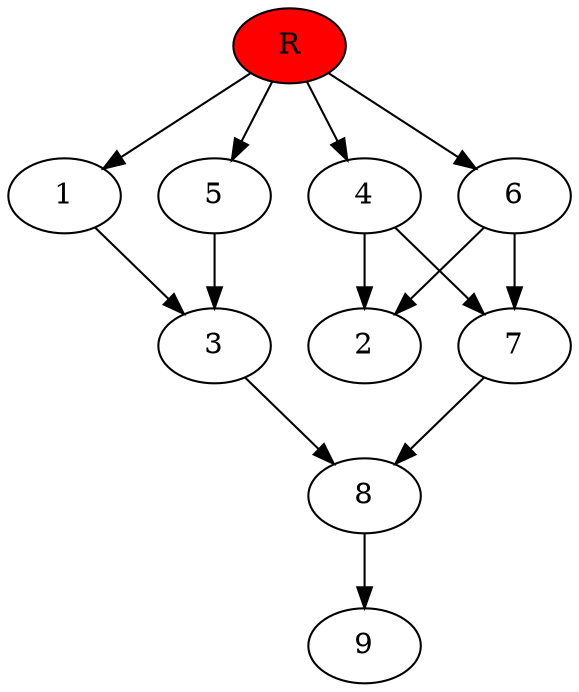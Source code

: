 digraph prb79404 {
	1
	2
	3
	4
	5
	6
	7
	8
	R [fillcolor="#ff0000" style=filled]
	1 -> 3
	3 -> 8
	4 -> 2
	4 -> 7
	5 -> 3
	6 -> 2
	6 -> 7
	7 -> 8
	8 -> 9
	R -> 1
	R -> 4
	R -> 5
	R -> 6
}
